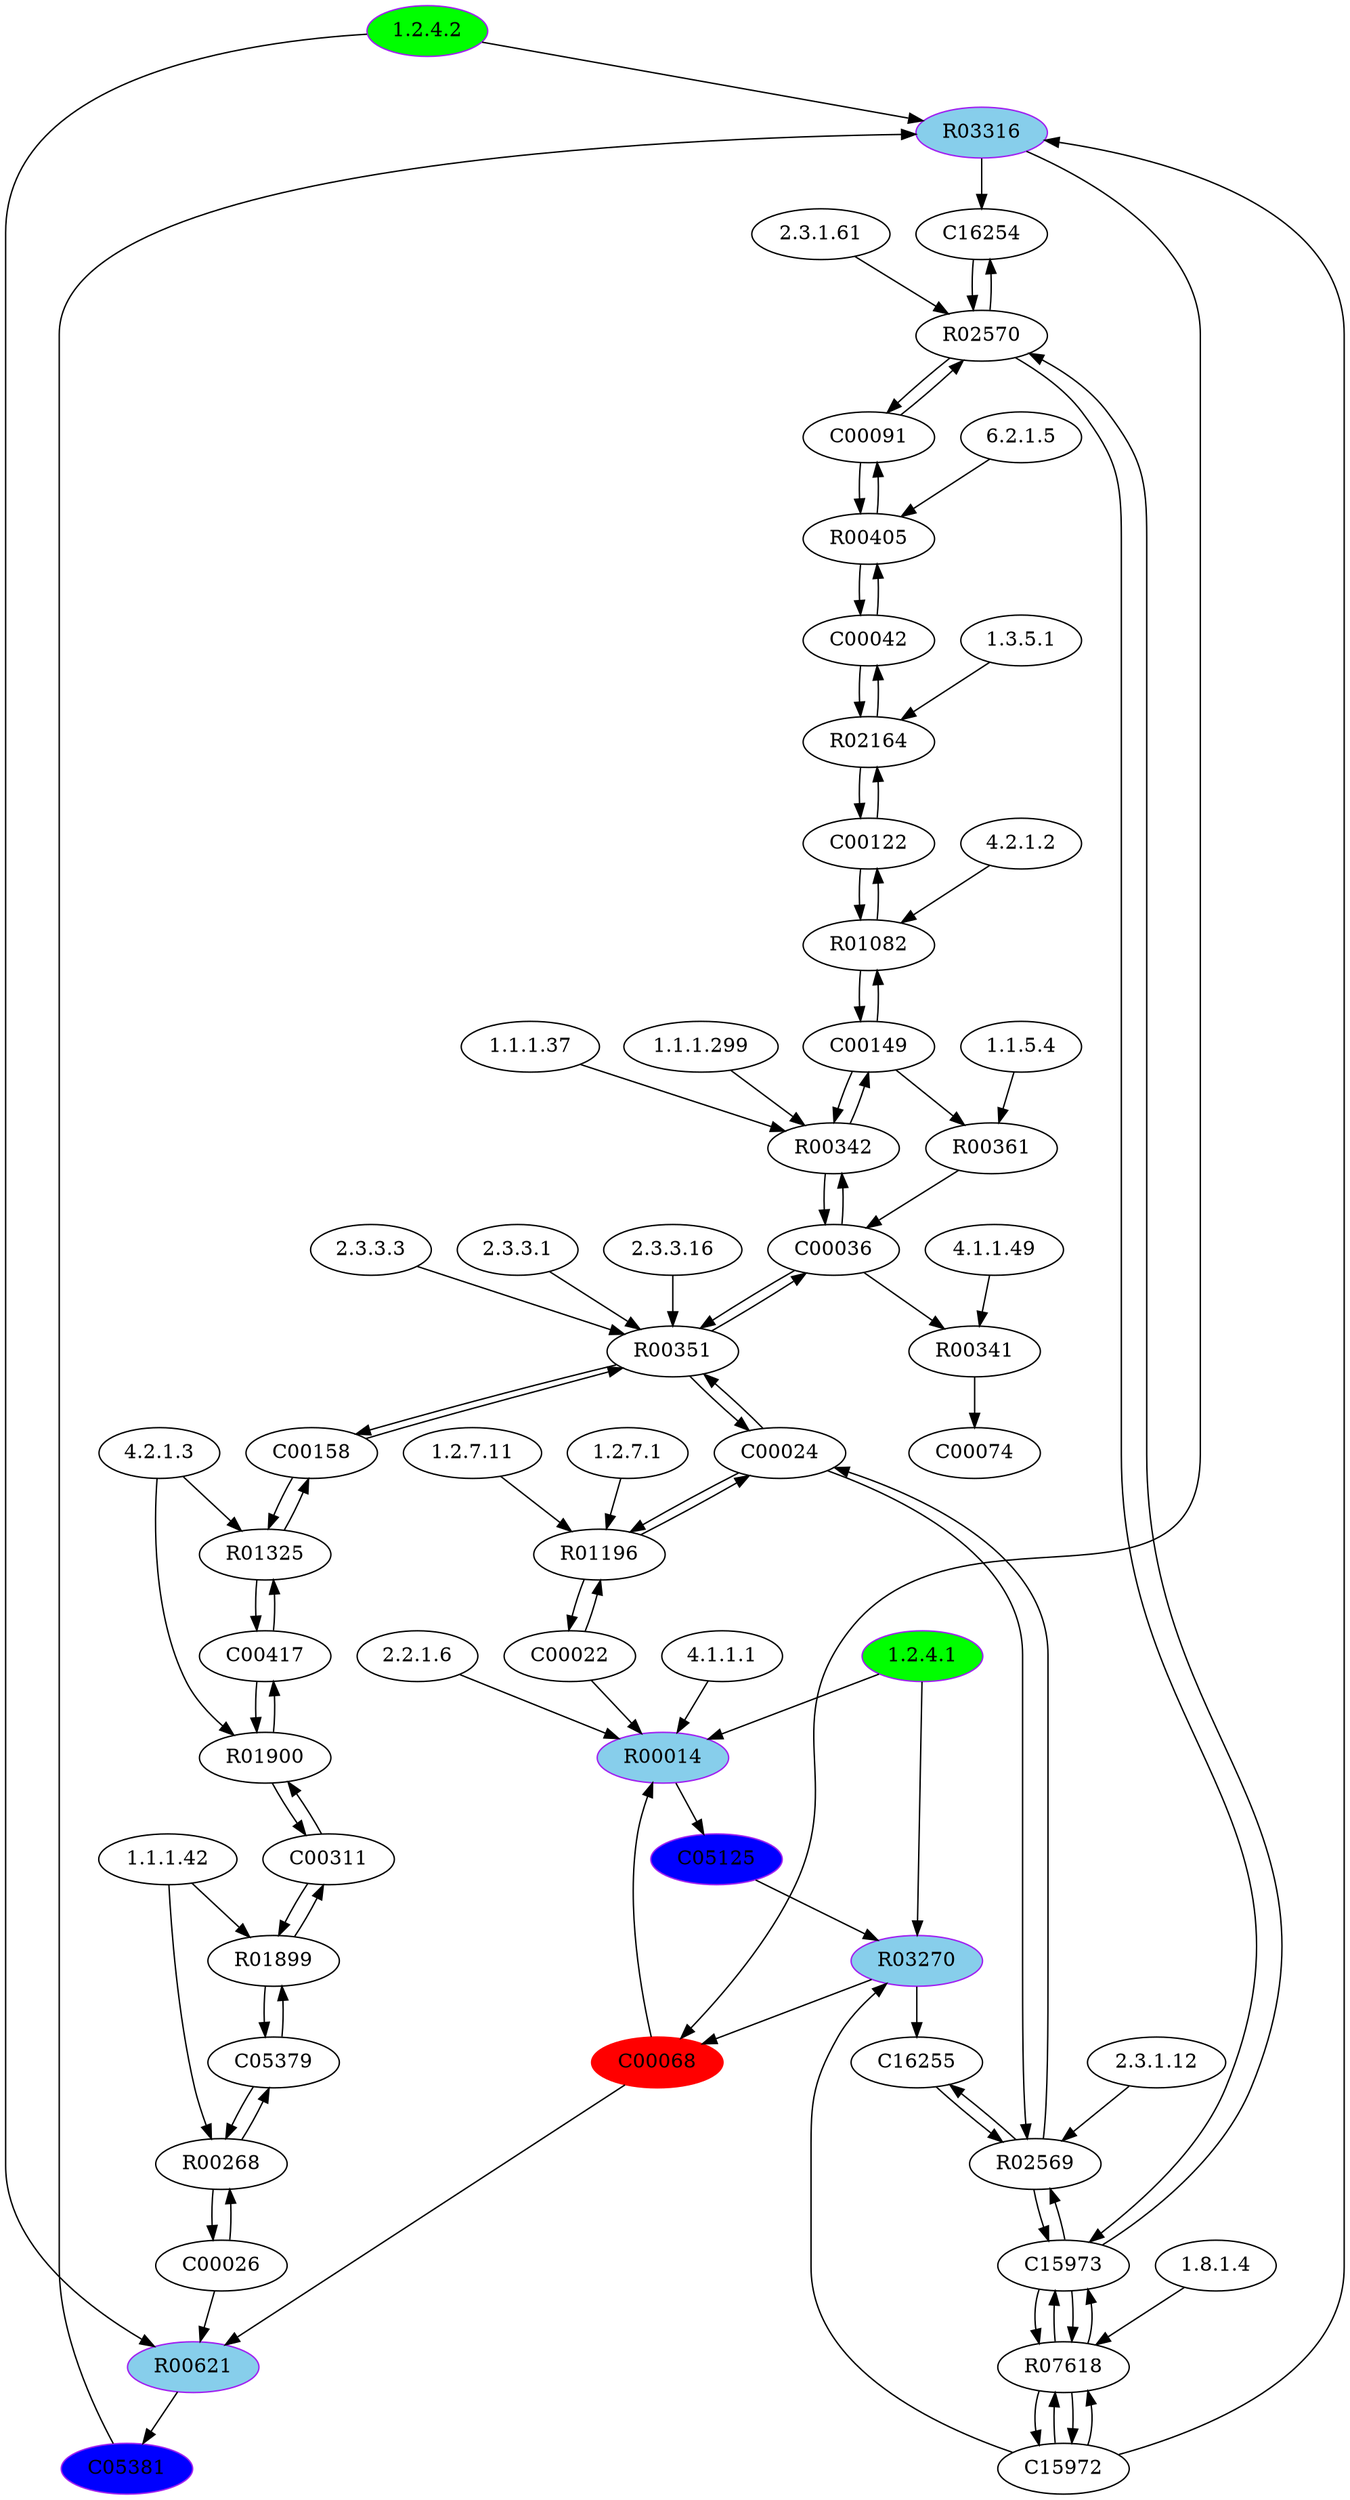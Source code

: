 digraph G {
"1.2.4.2" [color=purple, fillcolor=green, style=filled, type=E];
"4.1.1.49" [type=E];
"2.3.1.12" [type=E];
"1.2.7.11" [type=E];
"4.1.1.1" [type=E];
"1.1.5.4" [type=E];
"6.2.1.5" [type=E];
"2.3.1.61" [type=E];
"1.1.1.299" [type=E];
"4.2.1.3" [type=E];
"2.3.3.16" [type=E];
"4.2.1.2" [type=E];
"1.8.1.4" [type=E];
"1.2.7.1" [type=E];
"1.3.5.1" [type=E];
"2.2.1.6" [type=E];
"2.3.3.3" [type=E];
"1.1.1.37" [type=E];
"2.3.3.1" [type=E];
"1.2.4.1" [color=purple, fillcolor=green, style=filled, type=E];
"1.1.1.42" [type=E];
R00351 [type=R];
R03316 [color=purple, fillcolor=skyblue, style=filled, type=R];
R00342 [type=R];
R07618 [type=R];
R01900 [type=R];
R02569 [type=R];
R02570 [type=R];
R00268 [type=R];
R00361 [type=R];
R00621 [color=purple, fillcolor=skyblue, style=filled, type=R];
R01082 [type=R];
R02164 [type=R];
R01899 [type=R];
R00014 [color=purple, fillcolor=skyblue, style=filled, type=R];
R01196 [type=R];
R01325 [type=R];
R03270 [color=purple, fillcolor=skyblue, style=filled, type=R];
R00341 [type=R];
R00405 [type=R];
C00158 [type=C];
C00074 [type=C];
C00036 [type=C];
C00417 [type=C];
C16255 [type=C];
C00122 [type=C];
C00026 [type=C];
C00091 [type=C];
C16254 [type=C];
C00068 [color=red, fillcolor=red, style=filled, type=C];
C00042 [type=C];
C00311 [type=C];
C05379 [type=C];
C00024 [type=C];
C05125 [color=purple, fillcolor=blue, style=filled, type=C];
C00022 [type=C];
C05381 [color=purple, fillcolor=blue, style=filled, type=C];
C15972 [type=C];
C15973 [type=C];
C00149 [type=C];
C15973 -> R07618;
R07618 -> C15973;
R07618 -> C15972;
C15972 -> R07618;
C00026 -> R00621;
C00068 -> R00621;
R00621 -> C05381;
C05381 -> R03316;
C15972 -> R03316;
R03316 -> C16254;
R03316 -> C00068;
C00091 -> R02570;
R02570 -> C00091;
C15973 -> R02570;
R02570 -> C15973;
R02570 -> C16254;
C16254 -> R02570;
C00042 -> R00405;
R00405 -> C00042;
R00405 -> C00091;
C00091 -> R00405;
C05379 -> R00268;
R00268 -> C05379;
R00268 -> C00026;
C00026 -> R00268;
C00311 -> R01899;
R01899 -> C00311;
R01899 -> C05379;
C05379 -> R01899;
C00042 -> R02164;
R02164 -> C00042;
R02164 -> C00122;
C00122 -> R02164;
C00149 -> R01082;
R01082 -> C00149;
R01082 -> C00122;
C00122 -> R01082;
C00417 -> R01900;
R01900 -> C00417;
R01900 -> C00311;
C00311 -> R01900;
C00158 -> R01325;
R01325 -> C00158;
R01325 -> C00417;
C00417 -> R01325;
C00024 -> R00351;
R00351 -> C00024;
C00036 -> R00351;
R00351 -> C00036;
R00351 -> C00158;
C00158 -> R00351;
C00149 -> R00342;
R00342 -> C00149;
R00342 -> C00036;
C00036 -> R00342;
C00068 -> R00014;
C00022 -> R00014;
R00014 -> C05125;
C15972 -> R03270;
C05125 -> R03270;
R03270 -> C16255;
R03270 -> C00068;
C15973 -> R07618;
R07618 -> C15973;
R07618 -> C15972;
C15972 -> R07618;
C15973 -> R02569;
R02569 -> C15973;
C00024 -> R02569;
R02569 -> C00024;
R02569 -> C16255;
C16255 -> R02569;
C00024 -> R01196;
R01196 -> C00024;
R01196 -> C00022;
C00022 -> R01196;
C00036 -> R00341;
R00341 -> C00074;
C00149 -> R00361;
R00361 -> C00036;
"2.3.3.1" -> R00351;
"2.3.3.3" -> R00351;
"2.3.3.16" -> R00351;
"1.2.4.2" -> R03316;
"1.1.1.37" -> R00342;
"1.1.1.299" -> R00342;
"1.8.1.4" -> R07618;
"4.2.1.3" -> R01900;
"2.3.1.12" -> R02569;
"2.3.1.61" -> R02570;
"1.1.1.42" -> R00268;
"1.1.5.4" -> R00361;
"1.2.4.2" -> R00621;
"4.2.1.2" -> R01082;
"1.3.5.1" -> R02164;
"1.1.1.42" -> R01899;
"1.2.4.1" -> R00014;
"2.2.1.6" -> R00014;
"4.1.1.1" -> R00014;
"1.2.7.1" -> R01196;
"1.2.7.11" -> R01196;
"4.2.1.3" -> R01325;
"1.2.4.1" -> R03270;
"4.1.1.49" -> R00341;
"6.2.1.5" -> R00405;
}
